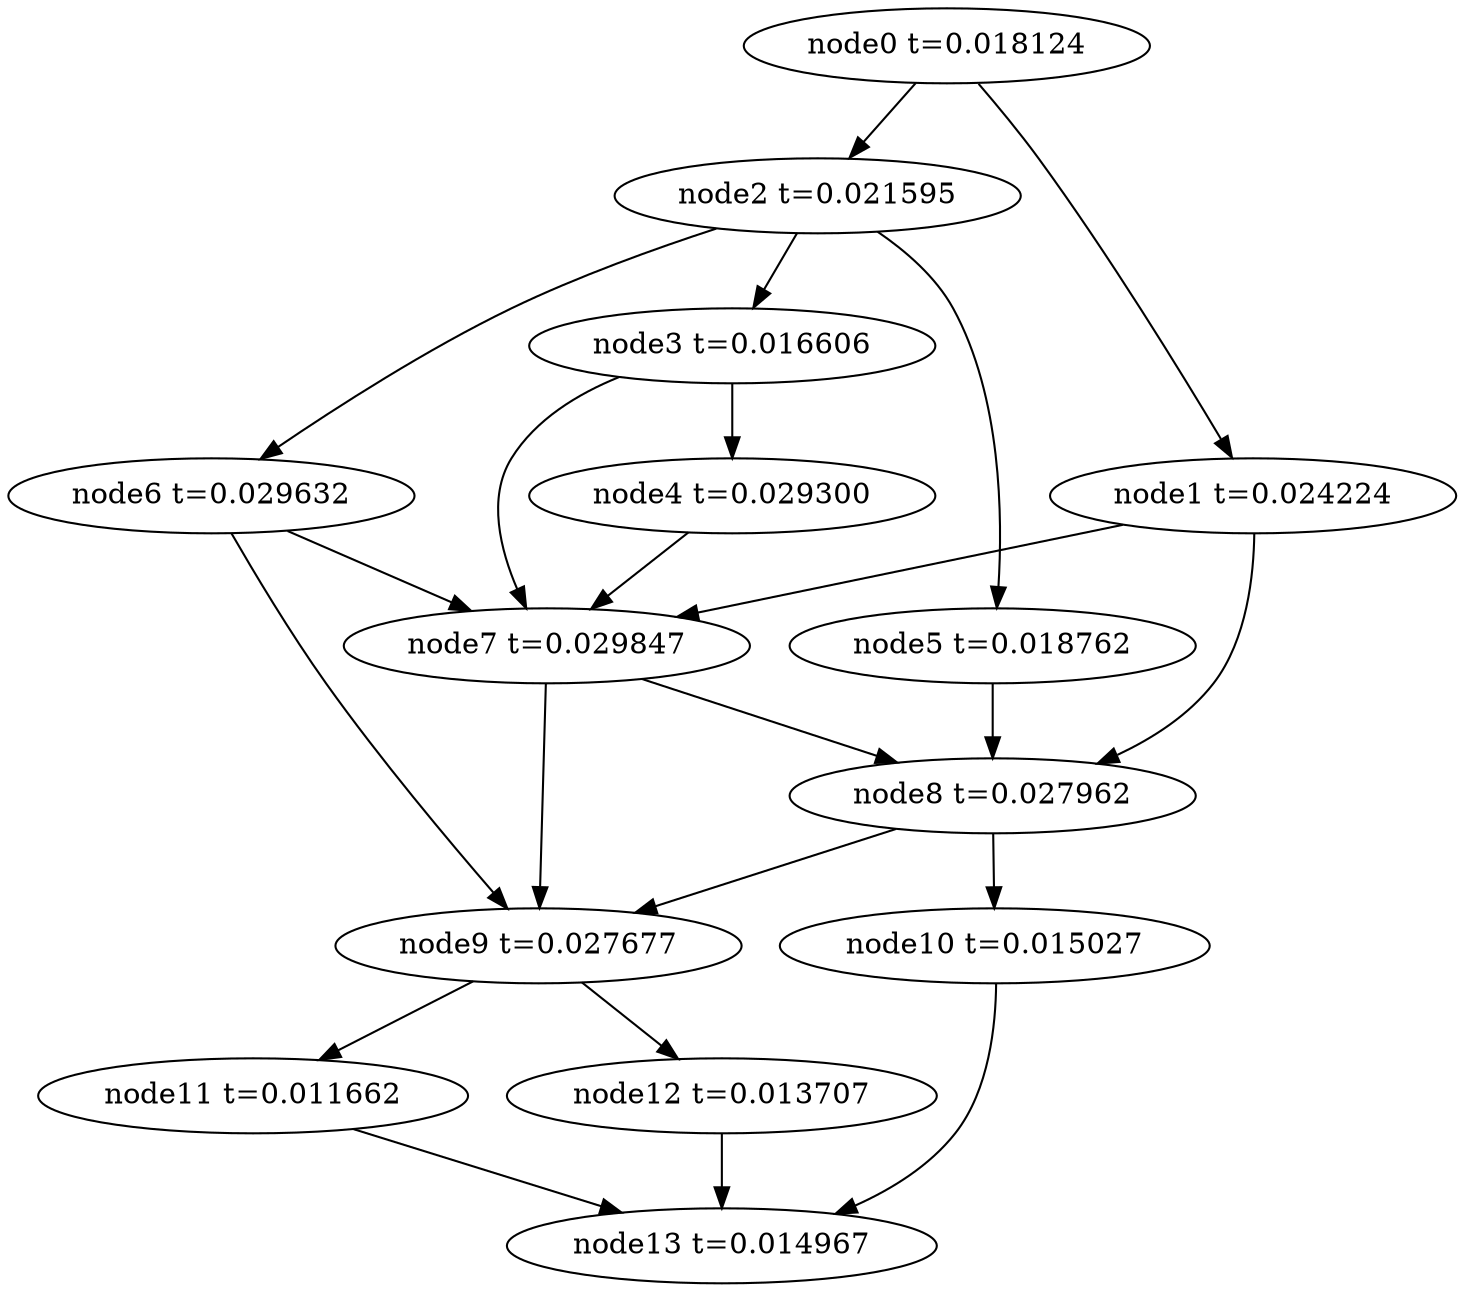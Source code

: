 digraph g{
	node13[label="node13 t=0.014967"]
	node12 -> node13
	node12[label="node12 t=0.013707"];
	node11 -> node13
	node11[label="node11 t=0.011662"];
	node10 -> node13
	node10[label="node10 t=0.015027"];
	node9 -> node12
	node9 -> node11
	node9[label="node9 t=0.027677"];
	node8 -> node10
	node8 -> node9
	node8[label="node8 t=0.027962"];
	node7 -> node9
	node7 -> node8
	node7[label="node7 t=0.029847"];
	node6 -> node9
	node6 -> node7
	node6[label="node6 t=0.029632"];
	node5 -> node8
	node5[label="node5 t=0.018762"];
	node4 -> node7
	node4[label="node4 t=0.029300"];
	node3 -> node7
	node3 -> node4
	node3[label="node3 t=0.016606"];
	node2 -> node6
	node2 -> node5
	node2 -> node3
	node2[label="node2 t=0.021595"];
	node1 -> node8
	node1 -> node7
	node1[label="node1 t=0.024224"];
	node0 -> node2
	node0 -> node1
	node0[label="node0 t=0.018124"];
}

